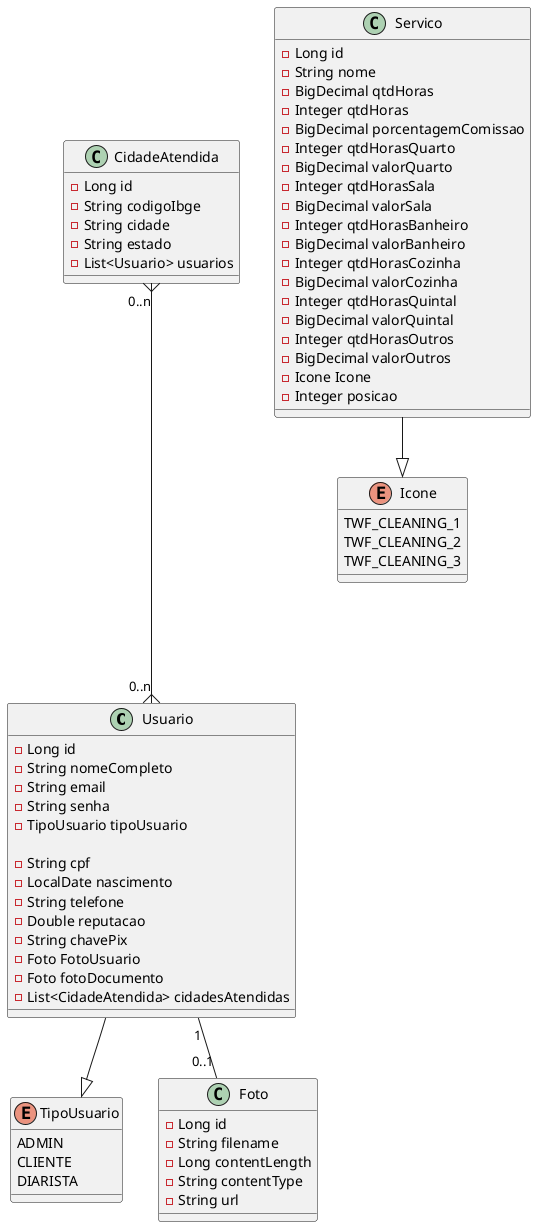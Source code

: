 @startuml "E-diaristas V2"



Usuario --|> TipoUsuario
Usuario "1" -- "0..1" Foto
Usuario "0..n" }--up--{ "0..n" CidadeAtendida

class Usuario {
    - Long id
    - String nomeCompleto
    - String email
    - String senha 
    - TipoUsuario tipoUsuario 

    - String cpf 
    - LocalDate nascimento 
    - String telefone 
    - Double reputacao 
    - String chavePix 
    - Foto FotoUsuario
    - Foto fotoDocumento
    - List<CidadeAtendida> cidadesAtendidas
    }

class Foto {
    - Long id 
    - String filename 
    - Long contentLength 
    - String contentType 
    - String url 
}

class CidadeAtendida {
    - Long id
    - String codigoIbge
    - String cidade 
    - String estado 
    - List<Usuario> usuarios
}

enum TipoUsuario {
    ADMIN
    CLIENTE 
    DIARISTA 
}

Servico --|> Icone 

class Servico {
    - Long id 
    - String nome 
    - BigDecimal qtdHoras
    - Integer qtdHoras 
    - BigDecimal porcentagemComissao
    - Integer qtdHorasQuarto
    - BigDecimal valorQuarto
    - Integer qtdHorasSala
    - BigDecimal valorSala
    - Integer qtdHorasBanheiro
    - BigDecimal valorBanheiro
    - Integer qtdHorasCozinha
    - BigDecimal valorCozinha
    - Integer qtdHorasQuintal
    - BigDecimal valorQuintal
    - Integer qtdHorasOutros
    - BigDecimal valorOutros
    - Icone Icone
    - Integer posicao

}

enum Icone {
    TWF_CLEANING_1
    TWF_CLEANING_2
    TWF_CLEANING_3
}

@enduml